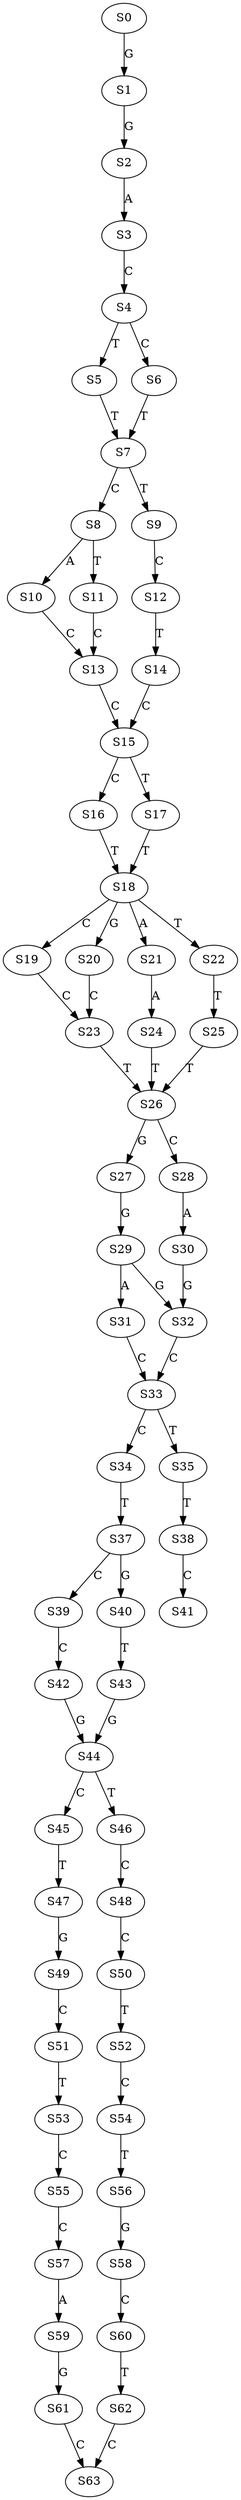 strict digraph  {
	S0 -> S1 [ label = G ];
	S1 -> S2 [ label = G ];
	S2 -> S3 [ label = A ];
	S3 -> S4 [ label = C ];
	S4 -> S5 [ label = T ];
	S4 -> S6 [ label = C ];
	S5 -> S7 [ label = T ];
	S6 -> S7 [ label = T ];
	S7 -> S8 [ label = C ];
	S7 -> S9 [ label = T ];
	S8 -> S10 [ label = A ];
	S8 -> S11 [ label = T ];
	S9 -> S12 [ label = C ];
	S10 -> S13 [ label = C ];
	S11 -> S13 [ label = C ];
	S12 -> S14 [ label = T ];
	S13 -> S15 [ label = C ];
	S14 -> S15 [ label = C ];
	S15 -> S16 [ label = C ];
	S15 -> S17 [ label = T ];
	S16 -> S18 [ label = T ];
	S17 -> S18 [ label = T ];
	S18 -> S19 [ label = C ];
	S18 -> S20 [ label = G ];
	S18 -> S21 [ label = A ];
	S18 -> S22 [ label = T ];
	S19 -> S23 [ label = C ];
	S20 -> S23 [ label = C ];
	S21 -> S24 [ label = A ];
	S22 -> S25 [ label = T ];
	S23 -> S26 [ label = T ];
	S24 -> S26 [ label = T ];
	S25 -> S26 [ label = T ];
	S26 -> S27 [ label = G ];
	S26 -> S28 [ label = C ];
	S27 -> S29 [ label = G ];
	S28 -> S30 [ label = A ];
	S29 -> S31 [ label = A ];
	S29 -> S32 [ label = G ];
	S30 -> S32 [ label = G ];
	S31 -> S33 [ label = C ];
	S32 -> S33 [ label = C ];
	S33 -> S34 [ label = C ];
	S33 -> S35 [ label = T ];
	S34 -> S37 [ label = T ];
	S35 -> S38 [ label = T ];
	S37 -> S39 [ label = C ];
	S37 -> S40 [ label = G ];
	S38 -> S41 [ label = C ];
	S39 -> S42 [ label = C ];
	S40 -> S43 [ label = T ];
	S42 -> S44 [ label = G ];
	S43 -> S44 [ label = G ];
	S44 -> S45 [ label = C ];
	S44 -> S46 [ label = T ];
	S45 -> S47 [ label = T ];
	S46 -> S48 [ label = C ];
	S47 -> S49 [ label = G ];
	S48 -> S50 [ label = C ];
	S49 -> S51 [ label = C ];
	S50 -> S52 [ label = T ];
	S51 -> S53 [ label = T ];
	S52 -> S54 [ label = C ];
	S53 -> S55 [ label = C ];
	S54 -> S56 [ label = T ];
	S55 -> S57 [ label = C ];
	S56 -> S58 [ label = G ];
	S57 -> S59 [ label = A ];
	S58 -> S60 [ label = C ];
	S59 -> S61 [ label = G ];
	S60 -> S62 [ label = T ];
	S61 -> S63 [ label = C ];
	S62 -> S63 [ label = C ];
}
